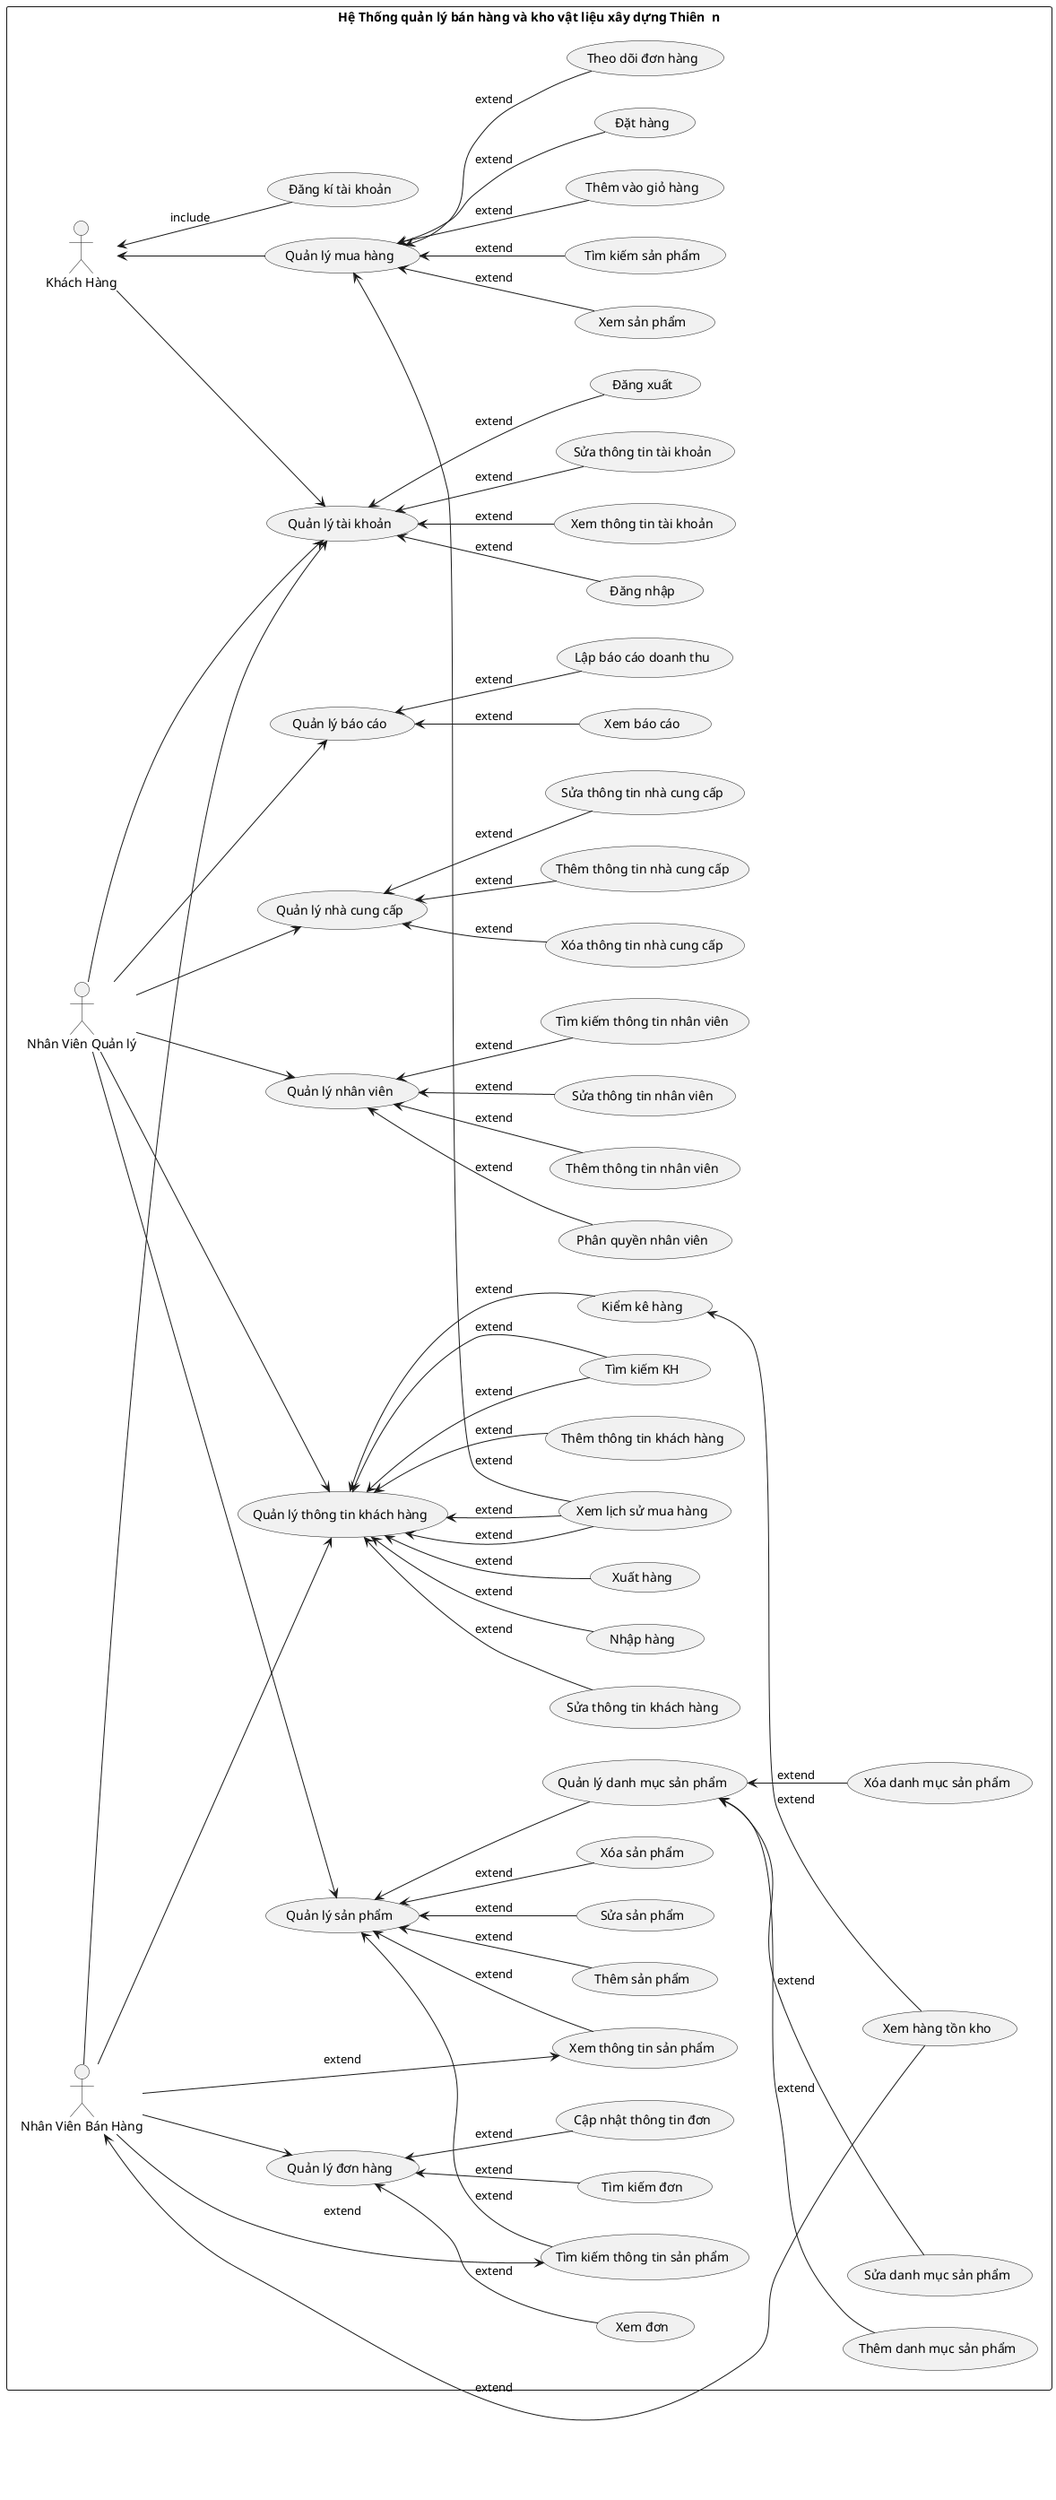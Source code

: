 @startuml

left to right direction
skinparam shadowing false

rectangle "Hệ Thống quản lý bán hàng và kho vật liệu xây dựng Thiên  n" {

actor "Khách Hàng" as KH
actor "Nhân Viên Quản lý" as NVQL
actor "Nhân Viên Bán Hàng" as NVBH

(Quản lý sản phẩm) as QLSP
NVQL --> QLSP
QLSP <-- (Xem thông tin sản phẩm): extend
QLSP <-- (Thêm sản phẩm): extend
QLSP <-- (Sửa sản phẩm): extend
QLSP <-- (Tìm kiếm thông tin sản phẩm): extend
QLSP <-- (Xóa sản phẩm): extend

(Quản lý danh mục sản phẩm) as QLDMSP
QLSP <-- QLDMSP
QLDMSP <-- (Thêm danh mục sản phẩm): extend
QLDMSP <-- (Sửa danh mục sản phẩm): extend
QLDMSP <-- (Xóa danh mục sản phẩm): extend

(Quản lý kho hàng) as QLKH
NVQL --> QLKH
QLKH <-- (Nhập hàng): extend
QLKH <-- (Xuất hàng): extend
QLKH <-- (Kiểm kê hàng): extend
(Kiểm kê hàng) <-- (Xem hàng tồn kho): extend 

(Quản lý nhân viên) as QLNV
NVQL --> QLNV
QLNV <-- (Thêm thông tin nhân viên): extend
QLNV <-- (Sửa thông tin nhân viên): extend
QLNV <-- (Tìm kiếm thông tin nhân viên): extend
QLNV <-- (Phân quyền nhân viên): extend

'Quản lý khách hàng
QLKH <-- (Tìm kiếm KH): extend
QLKH <-- (Xem lịch sử mua hàng): extend

(Quản lý nhà cung cấp) as QLNCC
NVQL --> QLNCC
QLNCC <-- (Thêm thông tin nhà cung cấp): extend
QLNCC <-- (Sửa thông tin nhà cung cấp): extend
QLNCC <-- (Xóa thông tin nhà cung cấp): extend

(Quản lý báo cáo) as BC
NVQL --> BC
BC <-- (Xem báo cáo): extend 
BC <-- (Lập báo cáo doanh thu): extend 

(Quản lý đơn hàng) as QLDH
NVBH --> QLDH
QLDH <-- (Xem đơn): extend
QLDH <-- (Tìm kiếm đơn): extend
QLDH <-- (Cập nhật thông tin đơn): extend

'Quản lý sản phẩm
NVBH --> (Xem thông tin sản phẩm): extend
NVBH --> (Tìm kiếm thông tin sản phẩm): extend

NVBH <-- (Xem hàng tồn kho): extend

(Quản lý thông tin khách hàng) as QLKH
NVBH --> QLKH
QLKH <-- (Thêm thông tin khách hàng): extend
QLKH <-- (Sửa thông tin khách hàng): extend
QLKH <-- (Tìm kiếm KH): extend
QLKH <-- (Xem lịch sử mua hàng): extend

(Quản lý mua hàng) as QLMH
QLMH <-- (Xem sản phẩm): extend
QLMH <-- (Tìm kiếm sản phẩm): extend
QLMH <-- (Thêm vào giỏ hàng): extend
QLMH <-- (Đặt hàng): extend 
QLMH <-- (Theo dõi đơn hàng): extend 
QLMH <-- (Xem lịch sử mua hàng): extend
KH <-- QLMH

KH <-- (Đăng kí tài khoản): include

'Phần chung của cả 3 Actor
(Quản lý tài khoản) as QLTK
QLTK <-- (Đăng nhập): extend
QLTK <-- (Đăng xuất): extend
QLTK <-- (Xem thông tin tài khoản): extend
QLTK <-- (Sửa thông tin tài khoản): extend 
NVQL --> QLTK
NVBH --> QLTK
KH --> QLTK

}
@enduml
